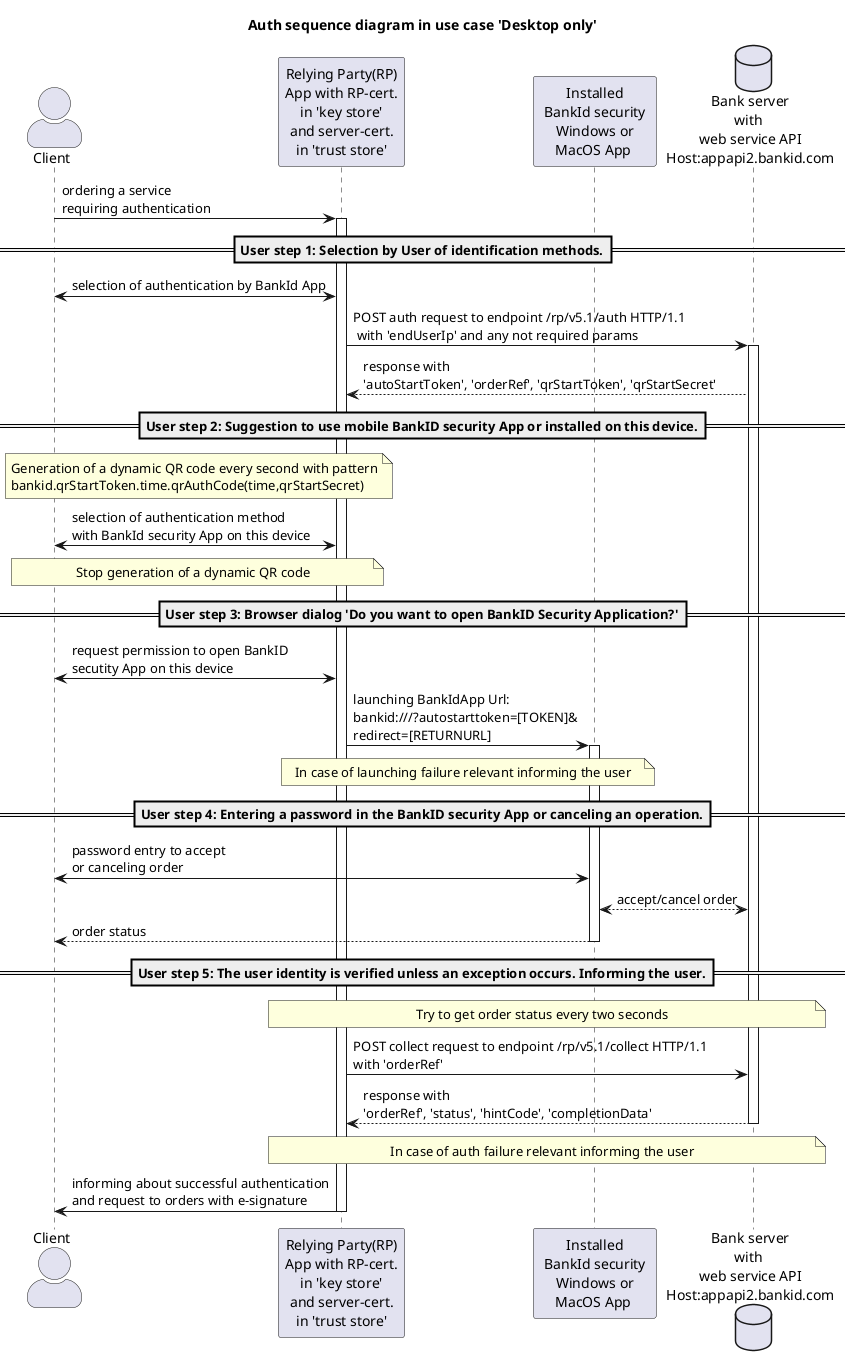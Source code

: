@startuml
title Auth sequence diagram in use case 'Desktop only'

skinparam actorStyle awesome
actor Client
participant "Installed\n BankId security \nWindows or\nMacOS App " as BankIdApp order 15
participant "Relying Party(RP)\nApp with RP-cert.\nin 'key store'\nand server-cert.\nin 'trust store'" as RP order 10
database "Bank server\nwith \nweb service API\nHost:appapi2.bankid.com" as BankServer order 30
Client -> RP: ordering a service \nrequiring authentication

==User step 1: Selection by User of identification methods.==
activate RP
Client <-> RP: selection of authentication by BankId App
RP -> BankServer: POST auth request to endpoint /rp/v5.1/auth HTTP/1.1\n with 'endUserIp' and any not required params

activate BankServer
RP <-- BankServer: response with\n'autoStartToken', 'orderRef', 'qrStartToken', 'qrStartSecret'

==User step 2: Suggestion to use mobile BankID security App or installed on this device.==
note over Client, RP
 Generation of a dynamic QR code every second with pattern
 bankid.qrStartToken.time.qrAuthCode(time,qrStartSecret)
end note
Client <-> RP: selection of authentication method \nwith BankId security App on this device
note over Client, RP
 Stop generation of a dynamic QR code
end note

==User step 3: Browser dialog 'Do you want to open BankID Security Application?'==
Client <-> RP: request permission to open BankID \nsecutity App on this device
RP -> BankIdApp: launching BankIdApp Url:\nbankid:///?autostarttoken=[TOKEN]&\nredirect=[RETURNURL]
note over RP, BankIdApp
 In case of launching failure relevant informing the user
end note

==User step 4: Entering a password in the BankID security App or canceling an operation.==
activate BankIdApp
Client <-> BankIdApp: password entry to accept \nor canceling order
BankIdApp <--> BankServer: accept/cancel order
Client <-- BankIdApp: order status
deactivate BankIdApp

==User step 5: The user identity is verified unless an exception occurs. Informing the user.==
note over RP, BankServer
 Try to get order status every two seconds
end note
RP -> BankServer: POST collect request to endpoint /rp/v5.1/collect HTTP/1.1\nwith 'orderRef'
RP <-- BankServer: response with \n'orderRef', 'status', 'hintCode', 'completionData'
note over RP, BankServer
 In case of auth failure relevant informing the user
end note
deactivate BankServer

Client <- RP: informing about successful authentication\nand request to orders with e-signature
deactivate RP

@enduml
